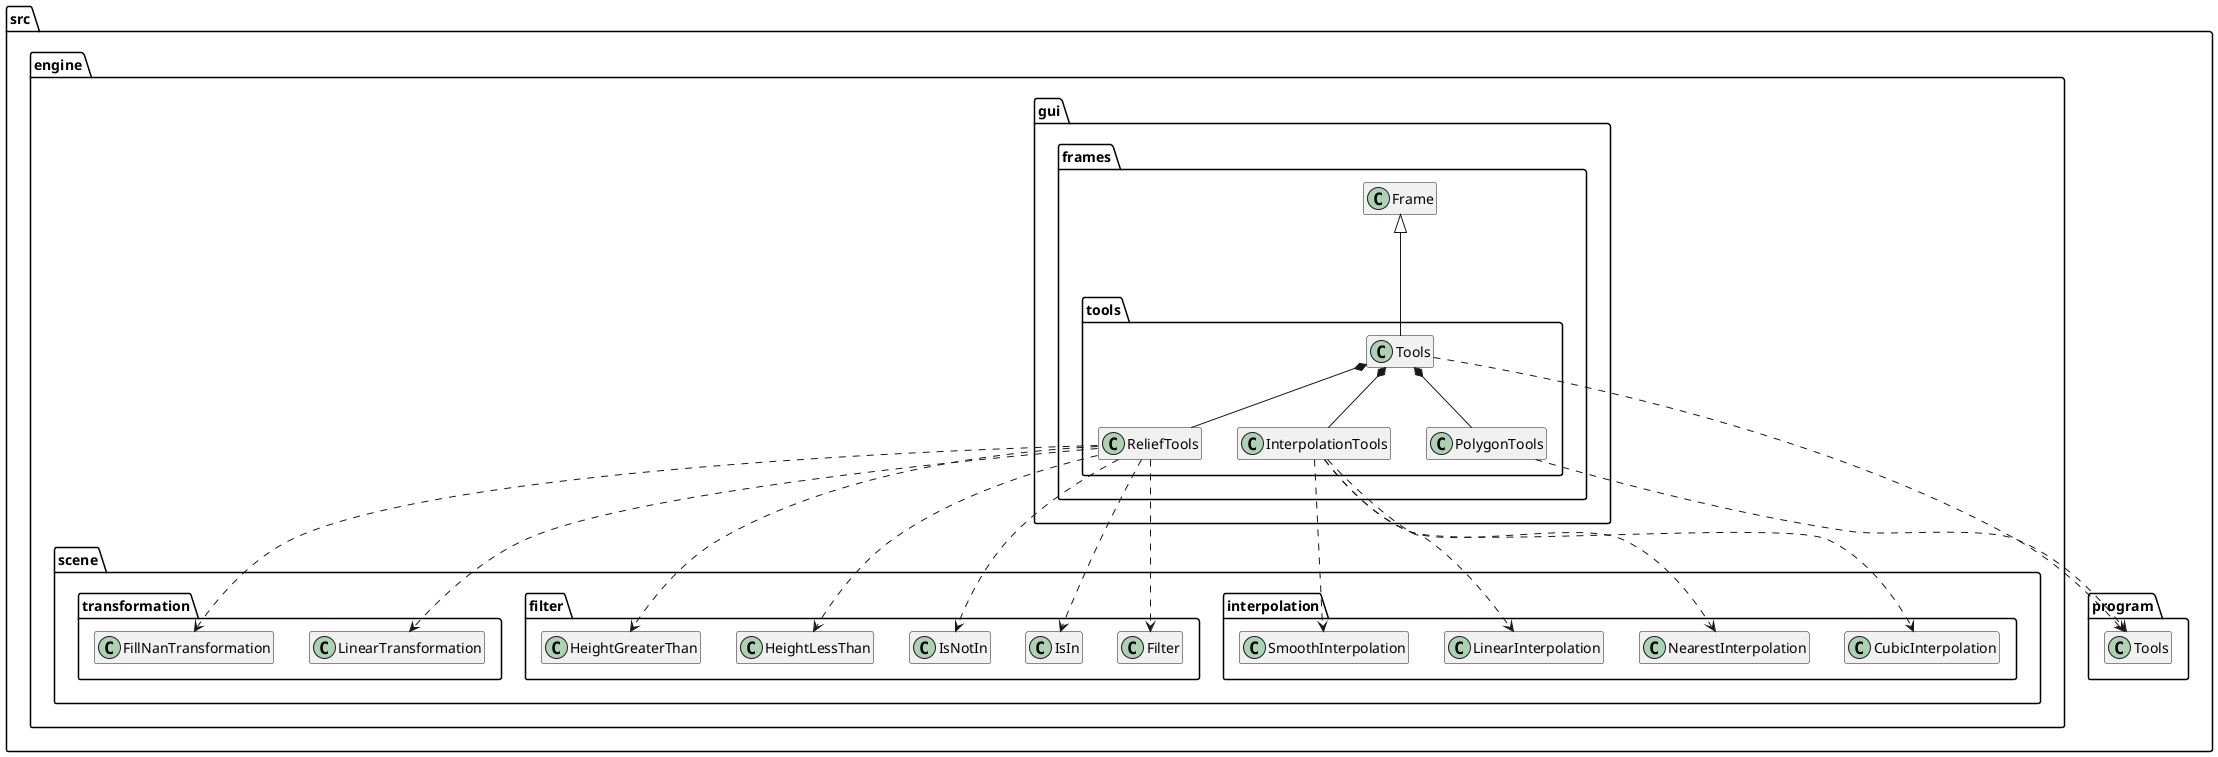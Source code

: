 @startuml

' Template file to use to create the diagrams od the packages.
' Every file must have a sub part called INTERNAL with the internal connections of the package and
' a sub part called EXTERNAL with the external parts.

!startsub INTERNAL

package src.engine.gui.frames.tools {
    class src.engine.gui.frames.tools.Tools
    class src.engine.gui.frames.tools.ReliefTools
    class src.engine.gui.frames.tools.PolygonTools
    class src.engine.gui.frames.tools.InterpolationTools
}

src.engine.gui.frames.tools.Tools *-- src.engine.gui.frames.tools.ReliefTools
src.engine.gui.frames.tools.Tools *-- src.engine.gui.frames.tools.PolygonTools
src.engine.gui.frames.tools.Tools *-- src.engine.gui.frames.tools.InterpolationTools
!endsub



!startsub EXTERNAL
    src.engine.gui.frames.tools.Tools -u--|> src.engine.gui.frames.Frame
    src.engine.gui.frames.tools.PolygonTools ..> src.program.Tools
    src.engine.gui.frames.tools.Tools ..> src.program.Tools

    src.engine.gui.frames.tools.ReliefTools ..> src.engine.scene.filter.Filter
    src.engine.gui.frames.tools.ReliefTools ..> src.engine.scene.filter.IsIn
    src.engine.gui.frames.tools.ReliefTools ..> src.engine.scene.filter.IsNotIn
    src.engine.gui.frames.tools.ReliefTools ..> src.engine.scene.filter.HeightLessThan
    src.engine.gui.frames.tools.ReliefTools ..> src.engine.scene.filter.HeightGreaterThan
    src.engine.gui.frames.tools.ReliefTools ..> src.engine.scene.transformation.LinearTransformation
    src.engine.gui.frames.tools.ReliefTools ..> src.engine.scene.transformation.FillNanTransformation

    src.engine.gui.frames.tools.InterpolationTools ..> src.engine.scene.interpolation.CubicInterpolation
    src.engine.gui.frames.tools.InterpolationTools ..> src.engine.scene.interpolation.NearestInterpolation
    src.engine.gui.frames.tools.InterpolationTools ..> src.engine.scene.interpolation.LinearInterpolation
    src.engine.gui.frames.tools.InterpolationTools ..> src.engine.scene.interpolation.SmoothInterpolation
!endsub

hide members

@enduml